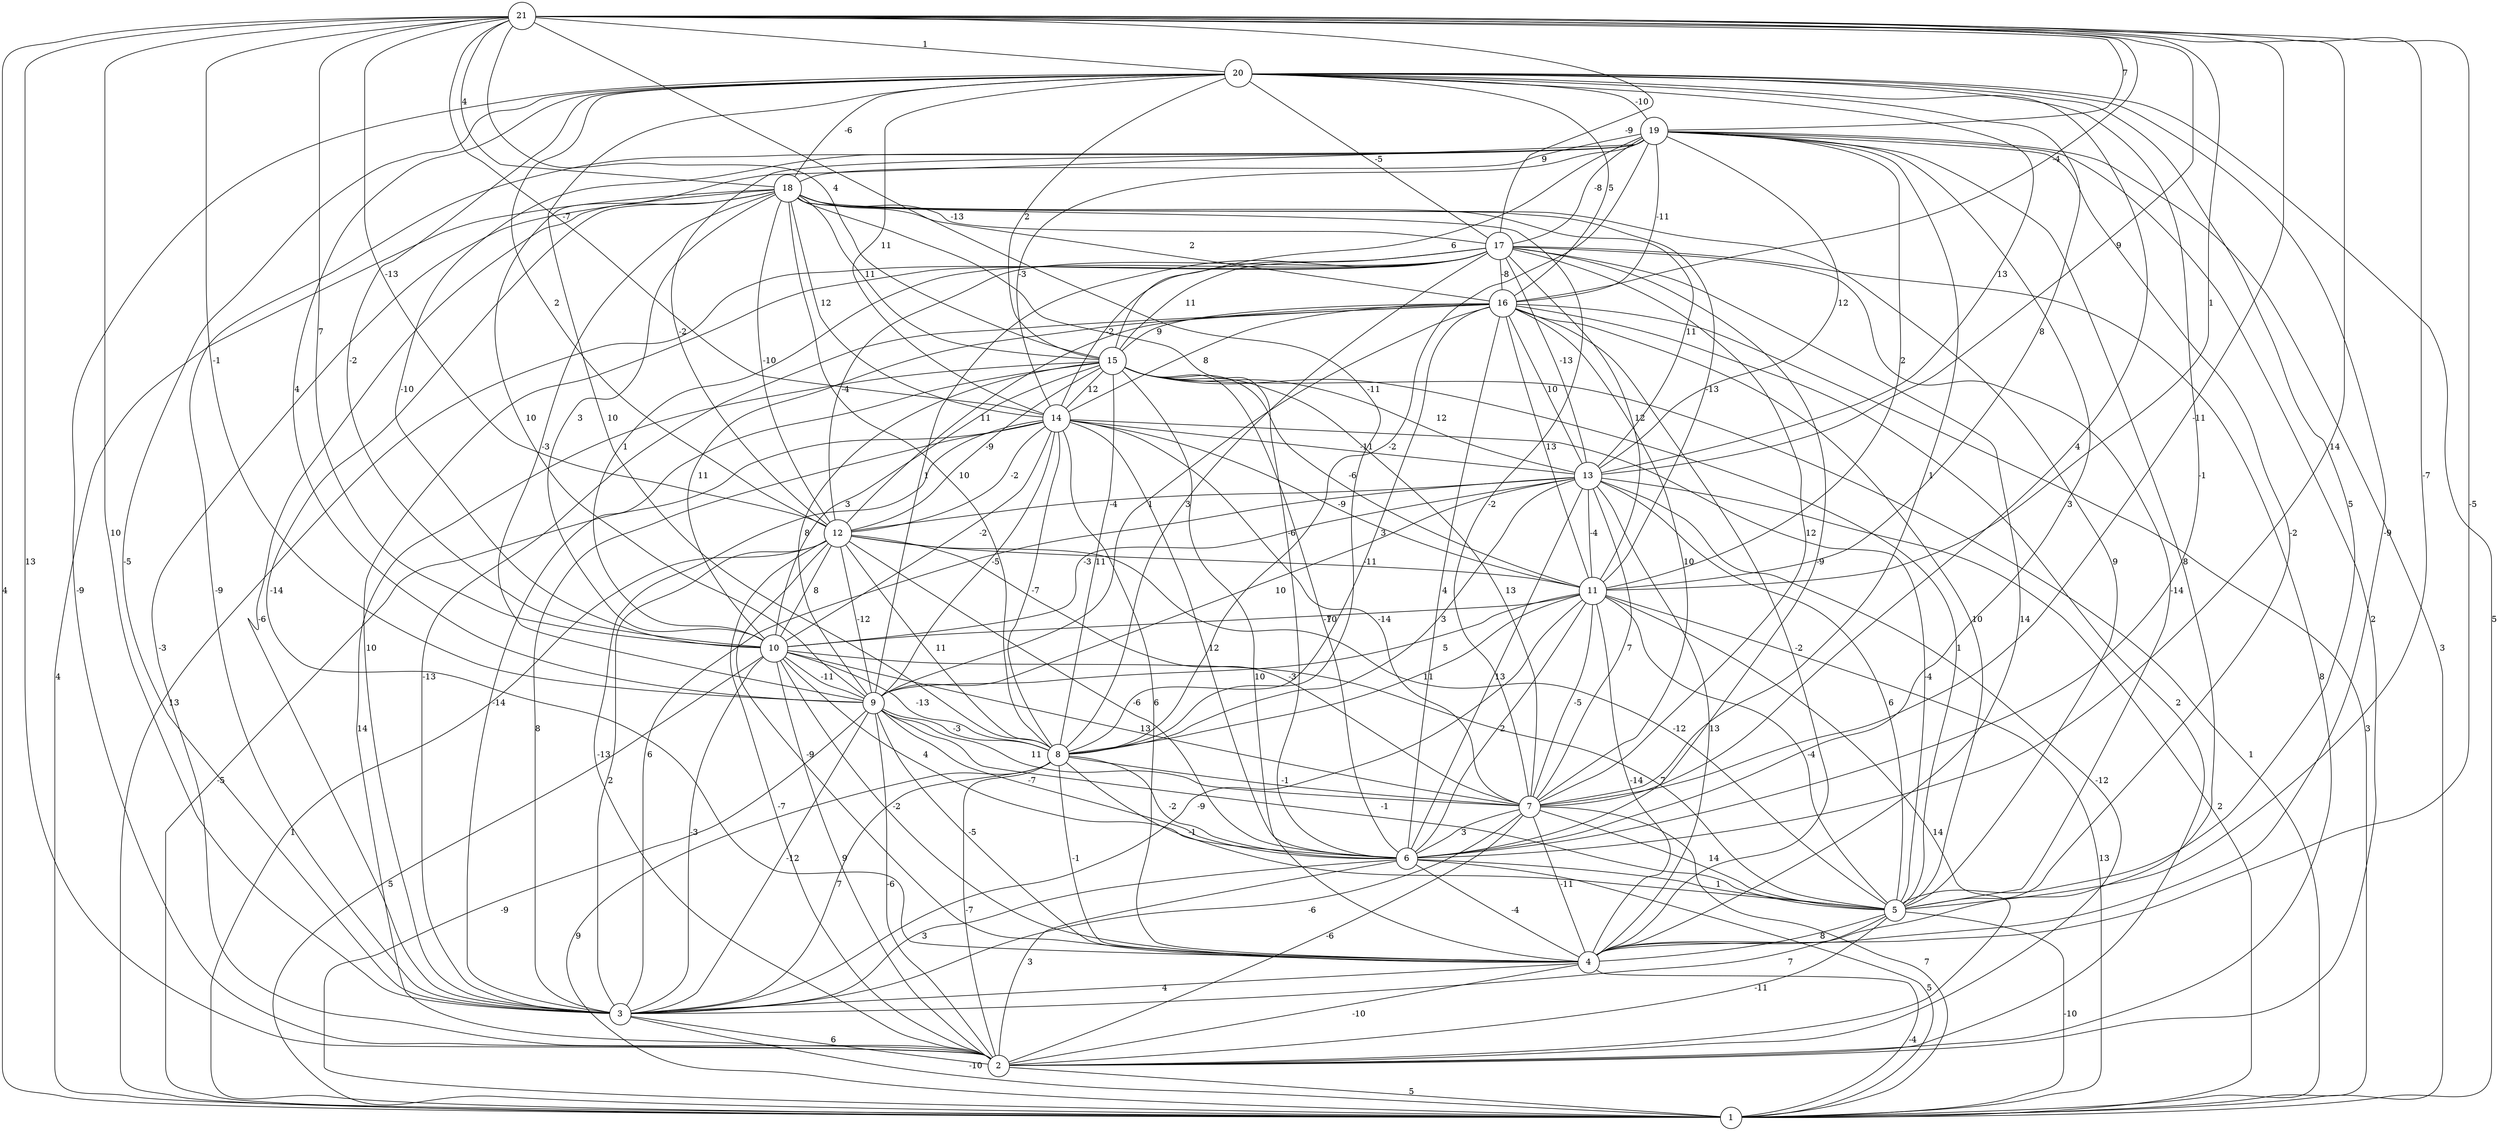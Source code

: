graph { 
	 fontname="Helvetica,Arial,sans-serif" 
	 node [shape = circle]; 
	 21 -- 1 [label = "4"];
	 21 -- 2 [label = "13"];
	 21 -- 3 [label = "10"];
	 21 -- 4 [label = "-5"];
	 21 -- 5 [label = "-7"];
	 21 -- 6 [label = "14"];
	 21 -- 7 [label = "-11"];
	 21 -- 8 [label = "-11"];
	 21 -- 9 [label = "-1"];
	 21 -- 10 [label = "7"];
	 21 -- 11 [label = "1"];
	 21 -- 12 [label = "-13"];
	 21 -- 13 [label = "9"];
	 21 -- 14 [label = "-7"];
	 21 -- 15 [label = "4"];
	 21 -- 16 [label = "-4"];
	 21 -- 17 [label = "-9"];
	 21 -- 18 [label = "4"];
	 21 -- 19 [label = "7"];
	 21 -- 20 [label = "1"];
	 20 -- 1 [label = "5"];
	 20 -- 2 [label = "-9"];
	 20 -- 3 [label = "-5"];
	 20 -- 4 [label = "-9"];
	 20 -- 5 [label = "5"];
	 20 -- 6 [label = "-1"];
	 20 -- 7 [label = "4"];
	 20 -- 8 [label = "10"];
	 20 -- 9 [label = "4"];
	 20 -- 10 [label = "-2"];
	 20 -- 11 [label = "8"];
	 20 -- 12 [label = "2"];
	 20 -- 13 [label = "13"];
	 20 -- 14 [label = "11"];
	 20 -- 15 [label = "2"];
	 20 -- 16 [label = "5"];
	 20 -- 17 [label = "-5"];
	 20 -- 18 [label = "-6"];
	 20 -- 19 [label = "-10"];
	 19 -- 1 [label = "3"];
	 19 -- 2 [label = "2"];
	 19 -- 3 [label = "-9"];
	 19 -- 4 [label = "8"];
	 19 -- 5 [label = "-2"];
	 19 -- 6 [label = "3"];
	 19 -- 7 [label = "1"];
	 19 -- 8 [label = "-2"];
	 19 -- 9 [label = "10"];
	 19 -- 10 [label = "-10"];
	 19 -- 11 [label = "2"];
	 19 -- 12 [label = "-2"];
	 19 -- 13 [label = "12"];
	 19 -- 14 [label = "-3"];
	 19 -- 15 [label = "6"];
	 19 -- 16 [label = "-11"];
	 19 -- 17 [label = "-8"];
	 19 -- 18 [label = "9"];
	 18 -- 1 [label = "4"];
	 18 -- 2 [label = "-3"];
	 18 -- 3 [label = "-6"];
	 18 -- 4 [label = "-14"];
	 18 -- 5 [label = "9"];
	 18 -- 6 [label = "-6"];
	 18 -- 7 [label = "-2"];
	 18 -- 8 [label = "10"];
	 18 -- 9 [label = "-3"];
	 18 -- 10 [label = "3"];
	 18 -- 11 [label = "-13"];
	 18 -- 12 [label = "-10"];
	 18 -- 13 [label = "11"];
	 18 -- 14 [label = "12"];
	 18 -- 15 [label = "11"];
	 18 -- 16 [label = "2"];
	 18 -- 17 [label = "-13"];
	 17 -- 1 [label = "13"];
	 17 -- 2 [label = "8"];
	 17 -- 3 [label = "10"];
	 17 -- 4 [label = "14"];
	 17 -- 5 [label = "-14"];
	 17 -- 6 [label = "-9"];
	 17 -- 7 [label = "12"];
	 17 -- 8 [label = "3"];
	 17 -- 9 [label = "1"];
	 17 -- 10 [label = "1"];
	 17 -- 11 [label = "12"];
	 17 -- 12 [label = "-4"];
	 17 -- 13 [label = "-13"];
	 17 -- 14 [label = "-2"];
	 17 -- 15 [label = "11"];
	 17 -- 16 [label = "-8"];
	 16 -- 1 [label = "3"];
	 16 -- 2 [label = "2"];
	 16 -- 3 [label = "-13"];
	 16 -- 4 [label = "-2"];
	 16 -- 5 [label = "10"];
	 16 -- 6 [label = "4"];
	 16 -- 7 [label = "10"];
	 16 -- 8 [label = "3"];
	 16 -- 9 [label = "1"];
	 16 -- 10 [label = "11"];
	 16 -- 11 [label = "13"];
	 16 -- 12 [label = "11"];
	 16 -- 13 [label = "10"];
	 16 -- 14 [label = "8"];
	 16 -- 15 [label = "9"];
	 15 -- 1 [label = "1"];
	 15 -- 2 [label = "14"];
	 15 -- 3 [label = "-14"];
	 15 -- 4 [label = "10"];
	 15 -- 5 [label = "1"];
	 15 -- 6 [label = "-10"];
	 15 -- 7 [label = "13"];
	 15 -- 8 [label = "11"];
	 15 -- 9 [label = "8"];
	 15 -- 10 [label = "3"];
	 15 -- 11 [label = "-6"];
	 15 -- 12 [label = "-9"];
	 15 -- 13 [label = "12"];
	 15 -- 14 [label = "12"];
	 14 -- 1 [label = "-5"];
	 14 -- 2 [label = "-13"];
	 14 -- 3 [label = "8"];
	 14 -- 4 [label = "6"];
	 14 -- 5 [label = "-4"];
	 14 -- 6 [label = "12"];
	 14 -- 7 [label = "-14"];
	 14 -- 8 [label = "-7"];
	 14 -- 9 [label = "-5"];
	 14 -- 10 [label = "-2"];
	 14 -- 11 [label = "-9"];
	 14 -- 12 [label = "-2"];
	 14 -- 13 [label = "-11"];
	 13 -- 1 [label = "2"];
	 13 -- 2 [label = "-12"];
	 13 -- 3 [label = "6"];
	 13 -- 4 [label = "13"];
	 13 -- 5 [label = "6"];
	 13 -- 6 [label = "13"];
	 13 -- 7 [label = "7"];
	 13 -- 8 [label = "3"];
	 13 -- 9 [label = "10"];
	 13 -- 10 [label = "-3"];
	 13 -- 11 [label = "-4"];
	 13 -- 12 [label = "-4"];
	 12 -- 1 [label = "1"];
	 12 -- 2 [label = "-7"];
	 12 -- 3 [label = "2"];
	 12 -- 4 [label = "-9"];
	 12 -- 5 [label = "-12"];
	 12 -- 6 [label = "-6"];
	 12 -- 7 [label = "-3"];
	 12 -- 8 [label = "11"];
	 12 -- 9 [label = "-12"];
	 12 -- 10 [label = "8"];
	 12 -- 11 [label = "-11"];
	 11 -- 1 [label = "13"];
	 11 -- 2 [label = "14"];
	 11 -- 3 [label = "-9"];
	 11 -- 4 [label = "-14"];
	 11 -- 5 [label = "-4"];
	 11 -- 6 [label = "2"];
	 11 -- 7 [label = "-5"];
	 11 -- 8 [label = "11"];
	 11 -- 9 [label = "5"];
	 11 -- 10 [label = "7"];
	 10 -- 1 [label = "5"];
	 10 -- 2 [label = "9"];
	 10 -- 3 [label = "-3"];
	 10 -- 4 [label = "-2"];
	 10 -- 5 [label = "7"];
	 10 -- 6 [label = "4"];
	 10 -- 7 [label = "13"];
	 10 -- 8 [label = "-13"];
	 10 -- 9 [label = "-11"];
	 9 -- 1 [label = "-9"];
	 9 -- 2 [label = "-6"];
	 9 -- 3 [label = "-12"];
	 9 -- 4 [label = "-5"];
	 9 -- 5 [label = "-1"];
	 9 -- 6 [label = "-7"];
	 9 -- 7 [label = "11"];
	 9 -- 8 [label = "-3"];
	 8 -- 1 [label = "9"];
	 8 -- 2 [label = "-7"];
	 8 -- 3 [label = "7"];
	 8 -- 4 [label = "-1"];
	 8 -- 5 [label = "-1"];
	 8 -- 6 [label = "-2"];
	 8 -- 7 [label = "-1"];
	 7 -- 1 [label = "7"];
	 7 -- 2 [label = "-6"];
	 7 -- 3 [label = "-6"];
	 7 -- 4 [label = "-11"];
	 7 -- 5 [label = "14"];
	 7 -- 6 [label = "3"];
	 6 -- 1 [label = "5"];
	 6 -- 2 [label = "3"];
	 6 -- 3 [label = "3"];
	 6 -- 4 [label = "-4"];
	 6 -- 5 [label = "1"];
	 5 -- 1 [label = "-10"];
	 5 -- 2 [label = "-11"];
	 5 -- 3 [label = "7"];
	 5 -- 4 [label = "8"];
	 4 -- 1 [label = "-4"];
	 4 -- 2 [label = "-10"];
	 4 -- 3 [label = "4"];
	 3 -- 1 [label = "-10"];
	 3 -- 2 [label = "6"];
	 2 -- 1 [label = "5"];
	 1;
	 2;
	 3;
	 4;
	 5;
	 6;
	 7;
	 8;
	 9;
	 10;
	 11;
	 12;
	 13;
	 14;
	 15;
	 16;
	 17;
	 18;
	 19;
	 20;
	 21;
}
